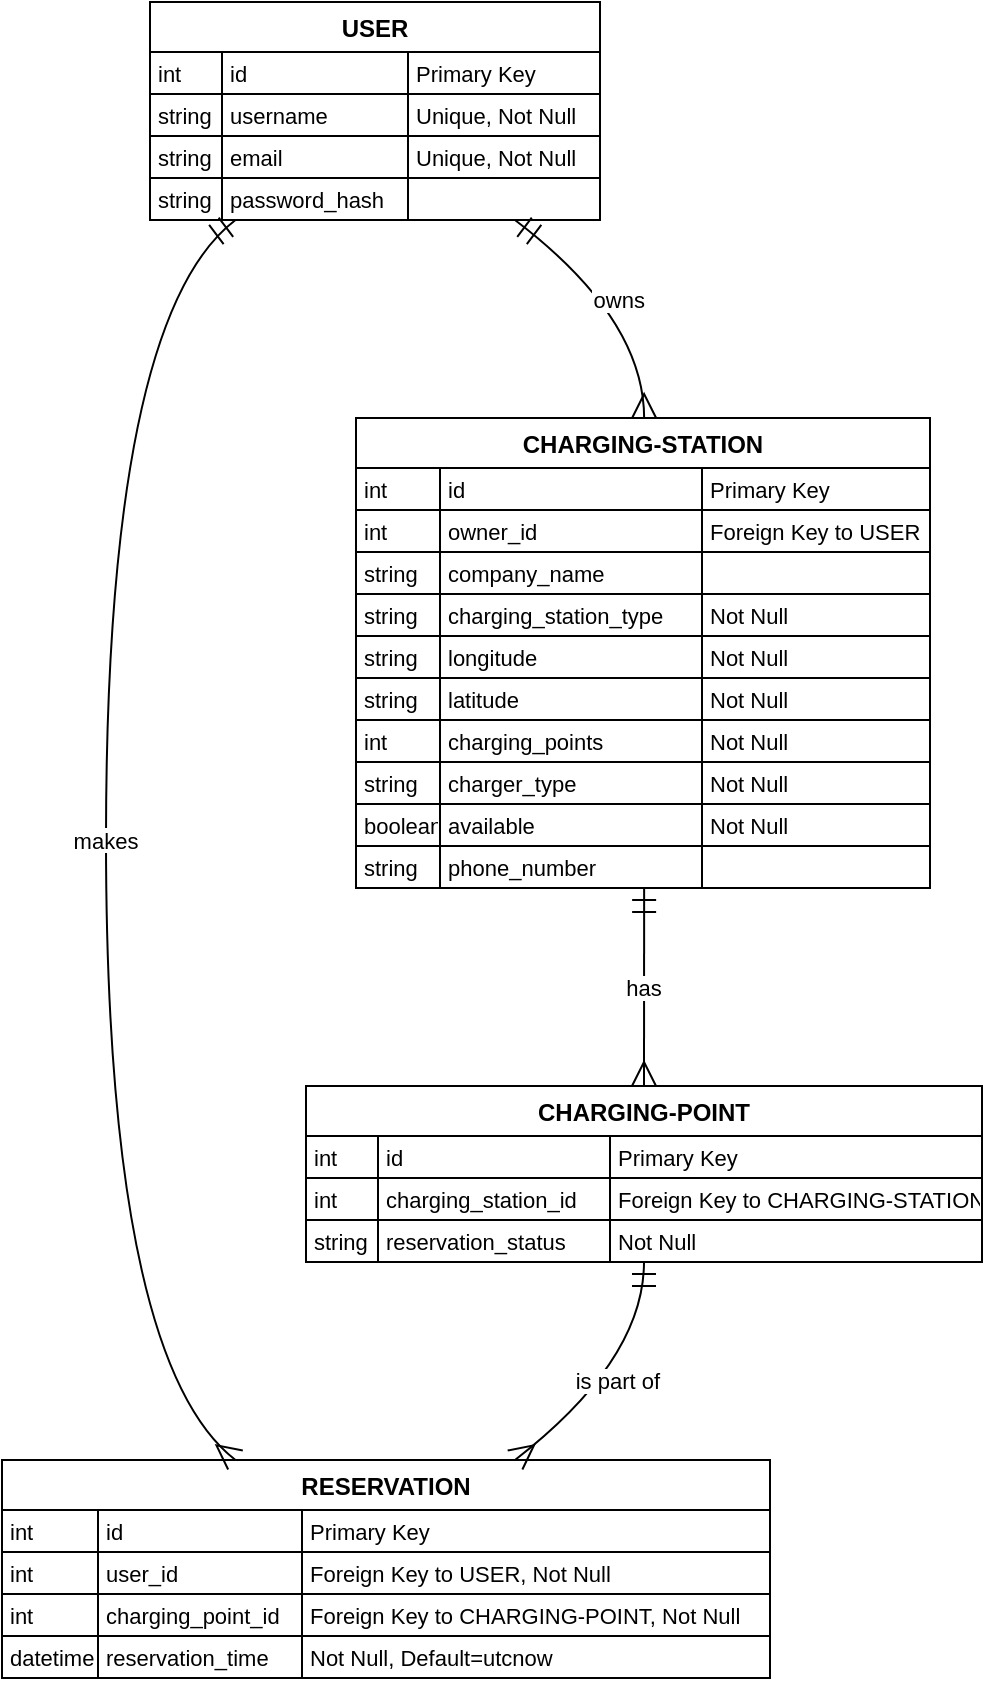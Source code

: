 <mxfile version="24.2.1" type="device">
  <diagram name="Side-1" id="KPZ5sQs39kznx2J9jg2n">
    <mxGraphModel dx="1434" dy="792" grid="1" gridSize="10" guides="1" tooltips="1" connect="1" arrows="1" fold="1" page="1" pageScale="1" pageWidth="827" pageHeight="1169" math="0" shadow="0">
      <root>
        <mxCell id="0" />
        <mxCell id="1" parent="0" />
        <mxCell id="kVqGNSxpuNICF0elfiUI-1" value="USER" style="shape=table;startSize=25;container=1;collapsible=0;childLayout=tableLayout;fixedRows=1;rowLines=1;fontStyle=1;align=center;resizeLast=1;" vertex="1" parent="1">
          <mxGeometry x="224" y="20" width="225" height="109" as="geometry" />
        </mxCell>
        <mxCell id="kVqGNSxpuNICF0elfiUI-2" style="shape=tableRow;horizontal=0;startSize=0;swimlaneHead=0;swimlaneBody=0;fillColor=none;collapsible=0;dropTarget=0;points=[[0,0.5],[1,0.5]];portConstraint=eastwest;top=0;left=0;right=0;bottom=0;" vertex="1" parent="kVqGNSxpuNICF0elfiUI-1">
          <mxGeometry y="25" width="225" height="21" as="geometry" />
        </mxCell>
        <mxCell id="kVqGNSxpuNICF0elfiUI-3" value="int" style="shape=partialRectangle;connectable=0;fillColor=none;top=0;left=0;bottom=0;right=0;align=left;spacingLeft=2;overflow=hidden;fontSize=11;" vertex="1" parent="kVqGNSxpuNICF0elfiUI-2">
          <mxGeometry width="36" height="21" as="geometry">
            <mxRectangle width="36" height="21" as="alternateBounds" />
          </mxGeometry>
        </mxCell>
        <mxCell id="kVqGNSxpuNICF0elfiUI-4" value="id" style="shape=partialRectangle;connectable=0;fillColor=none;top=0;left=0;bottom=0;right=0;align=left;spacingLeft=2;overflow=hidden;fontSize=11;" vertex="1" parent="kVqGNSxpuNICF0elfiUI-2">
          <mxGeometry x="36" width="93" height="21" as="geometry">
            <mxRectangle width="93" height="21" as="alternateBounds" />
          </mxGeometry>
        </mxCell>
        <mxCell id="kVqGNSxpuNICF0elfiUI-5" value="Primary Key" style="shape=partialRectangle;connectable=0;fillColor=none;top=0;left=0;bottom=0;right=0;align=left;spacingLeft=2;overflow=hidden;fontSize=11;" vertex="1" parent="kVqGNSxpuNICF0elfiUI-2">
          <mxGeometry x="129" width="96" height="21" as="geometry">
            <mxRectangle width="96" height="21" as="alternateBounds" />
          </mxGeometry>
        </mxCell>
        <mxCell id="kVqGNSxpuNICF0elfiUI-6" style="shape=tableRow;horizontal=0;startSize=0;swimlaneHead=0;swimlaneBody=0;fillColor=none;collapsible=0;dropTarget=0;points=[[0,0.5],[1,0.5]];portConstraint=eastwest;top=0;left=0;right=0;bottom=0;" vertex="1" parent="kVqGNSxpuNICF0elfiUI-1">
          <mxGeometry y="46" width="225" height="21" as="geometry" />
        </mxCell>
        <mxCell id="kVqGNSxpuNICF0elfiUI-7" value="string" style="shape=partialRectangle;connectable=0;fillColor=none;top=0;left=0;bottom=0;right=0;align=left;spacingLeft=2;overflow=hidden;fontSize=11;" vertex="1" parent="kVqGNSxpuNICF0elfiUI-6">
          <mxGeometry width="36" height="21" as="geometry">
            <mxRectangle width="36" height="21" as="alternateBounds" />
          </mxGeometry>
        </mxCell>
        <mxCell id="kVqGNSxpuNICF0elfiUI-8" value="username" style="shape=partialRectangle;connectable=0;fillColor=none;top=0;left=0;bottom=0;right=0;align=left;spacingLeft=2;overflow=hidden;fontSize=11;" vertex="1" parent="kVqGNSxpuNICF0elfiUI-6">
          <mxGeometry x="36" width="93" height="21" as="geometry">
            <mxRectangle width="93" height="21" as="alternateBounds" />
          </mxGeometry>
        </mxCell>
        <mxCell id="kVqGNSxpuNICF0elfiUI-9" value="Unique, Not Null" style="shape=partialRectangle;connectable=0;fillColor=none;top=0;left=0;bottom=0;right=0;align=left;spacingLeft=2;overflow=hidden;fontSize=11;" vertex="1" parent="kVqGNSxpuNICF0elfiUI-6">
          <mxGeometry x="129" width="96" height="21" as="geometry">
            <mxRectangle width="96" height="21" as="alternateBounds" />
          </mxGeometry>
        </mxCell>
        <mxCell id="kVqGNSxpuNICF0elfiUI-10" style="shape=tableRow;horizontal=0;startSize=0;swimlaneHead=0;swimlaneBody=0;fillColor=none;collapsible=0;dropTarget=0;points=[[0,0.5],[1,0.5]];portConstraint=eastwest;top=0;left=0;right=0;bottom=0;" vertex="1" parent="kVqGNSxpuNICF0elfiUI-1">
          <mxGeometry y="67" width="225" height="21" as="geometry" />
        </mxCell>
        <mxCell id="kVqGNSxpuNICF0elfiUI-11" value="string" style="shape=partialRectangle;connectable=0;fillColor=none;top=0;left=0;bottom=0;right=0;align=left;spacingLeft=2;overflow=hidden;fontSize=11;" vertex="1" parent="kVqGNSxpuNICF0elfiUI-10">
          <mxGeometry width="36" height="21" as="geometry">
            <mxRectangle width="36" height="21" as="alternateBounds" />
          </mxGeometry>
        </mxCell>
        <mxCell id="kVqGNSxpuNICF0elfiUI-12" value="email" style="shape=partialRectangle;connectable=0;fillColor=none;top=0;left=0;bottom=0;right=0;align=left;spacingLeft=2;overflow=hidden;fontSize=11;" vertex="1" parent="kVqGNSxpuNICF0elfiUI-10">
          <mxGeometry x="36" width="93" height="21" as="geometry">
            <mxRectangle width="93" height="21" as="alternateBounds" />
          </mxGeometry>
        </mxCell>
        <mxCell id="kVqGNSxpuNICF0elfiUI-13" value="Unique, Not Null" style="shape=partialRectangle;connectable=0;fillColor=none;top=0;left=0;bottom=0;right=0;align=left;spacingLeft=2;overflow=hidden;fontSize=11;" vertex="1" parent="kVqGNSxpuNICF0elfiUI-10">
          <mxGeometry x="129" width="96" height="21" as="geometry">
            <mxRectangle width="96" height="21" as="alternateBounds" />
          </mxGeometry>
        </mxCell>
        <mxCell id="kVqGNSxpuNICF0elfiUI-14" style="shape=tableRow;horizontal=0;startSize=0;swimlaneHead=0;swimlaneBody=0;fillColor=none;collapsible=0;dropTarget=0;points=[[0,0.5],[1,0.5]];portConstraint=eastwest;top=0;left=0;right=0;bottom=0;" vertex="1" parent="kVqGNSxpuNICF0elfiUI-1">
          <mxGeometry y="88" width="225" height="21" as="geometry" />
        </mxCell>
        <mxCell id="kVqGNSxpuNICF0elfiUI-15" value="string" style="shape=partialRectangle;connectable=0;fillColor=none;top=0;left=0;bottom=0;right=0;align=left;spacingLeft=2;overflow=hidden;fontSize=11;" vertex="1" parent="kVqGNSxpuNICF0elfiUI-14">
          <mxGeometry width="36" height="21" as="geometry">
            <mxRectangle width="36" height="21" as="alternateBounds" />
          </mxGeometry>
        </mxCell>
        <mxCell id="kVqGNSxpuNICF0elfiUI-16" value="password_hash" style="shape=partialRectangle;connectable=0;fillColor=none;top=0;left=0;bottom=0;right=0;align=left;spacingLeft=2;overflow=hidden;fontSize=11;" vertex="1" parent="kVqGNSxpuNICF0elfiUI-14">
          <mxGeometry x="36" width="93" height="21" as="geometry">
            <mxRectangle width="93" height="21" as="alternateBounds" />
          </mxGeometry>
        </mxCell>
        <mxCell id="kVqGNSxpuNICF0elfiUI-17" value="" style="shape=partialRectangle;connectable=0;fillColor=none;top=0;left=0;bottom=0;right=0;align=left;spacingLeft=2;overflow=hidden;fontSize=11;" vertex="1" parent="kVqGNSxpuNICF0elfiUI-14">
          <mxGeometry x="129" width="96" height="21" as="geometry">
            <mxRectangle width="96" height="21" as="alternateBounds" />
          </mxGeometry>
        </mxCell>
        <mxCell id="kVqGNSxpuNICF0elfiUI-18" value="CHARGING-STATION" style="shape=table;startSize=25;container=1;collapsible=0;childLayout=tableLayout;fixedRows=1;rowLines=1;fontStyle=1;align=center;resizeLast=1;" vertex="1" parent="1">
          <mxGeometry x="327" y="228" width="287" height="235" as="geometry" />
        </mxCell>
        <mxCell id="kVqGNSxpuNICF0elfiUI-19" style="shape=tableRow;horizontal=0;startSize=0;swimlaneHead=0;swimlaneBody=0;fillColor=none;collapsible=0;dropTarget=0;points=[[0,0.5],[1,0.5]];portConstraint=eastwest;top=0;left=0;right=0;bottom=0;" vertex="1" parent="kVqGNSxpuNICF0elfiUI-18">
          <mxGeometry y="25" width="287" height="21" as="geometry" />
        </mxCell>
        <mxCell id="kVqGNSxpuNICF0elfiUI-20" value="int" style="shape=partialRectangle;connectable=0;fillColor=none;top=0;left=0;bottom=0;right=0;align=left;spacingLeft=2;overflow=hidden;fontSize=11;" vertex="1" parent="kVqGNSxpuNICF0elfiUI-19">
          <mxGeometry width="42" height="21" as="geometry">
            <mxRectangle width="42" height="21" as="alternateBounds" />
          </mxGeometry>
        </mxCell>
        <mxCell id="kVqGNSxpuNICF0elfiUI-21" value="id" style="shape=partialRectangle;connectable=0;fillColor=none;top=0;left=0;bottom=0;right=0;align=left;spacingLeft=2;overflow=hidden;fontSize=11;" vertex="1" parent="kVqGNSxpuNICF0elfiUI-19">
          <mxGeometry x="42" width="131" height="21" as="geometry">
            <mxRectangle width="131" height="21" as="alternateBounds" />
          </mxGeometry>
        </mxCell>
        <mxCell id="kVqGNSxpuNICF0elfiUI-22" value="Primary Key" style="shape=partialRectangle;connectable=0;fillColor=none;top=0;left=0;bottom=0;right=0;align=left;spacingLeft=2;overflow=hidden;fontSize=11;" vertex="1" parent="kVqGNSxpuNICF0elfiUI-19">
          <mxGeometry x="173" width="114" height="21" as="geometry">
            <mxRectangle width="114" height="21" as="alternateBounds" />
          </mxGeometry>
        </mxCell>
        <mxCell id="kVqGNSxpuNICF0elfiUI-23" style="shape=tableRow;horizontal=0;startSize=0;swimlaneHead=0;swimlaneBody=0;fillColor=none;collapsible=0;dropTarget=0;points=[[0,0.5],[1,0.5]];portConstraint=eastwest;top=0;left=0;right=0;bottom=0;" vertex="1" parent="kVqGNSxpuNICF0elfiUI-18">
          <mxGeometry y="46" width="287" height="21" as="geometry" />
        </mxCell>
        <mxCell id="kVqGNSxpuNICF0elfiUI-24" value="int" style="shape=partialRectangle;connectable=0;fillColor=none;top=0;left=0;bottom=0;right=0;align=left;spacingLeft=2;overflow=hidden;fontSize=11;" vertex="1" parent="kVqGNSxpuNICF0elfiUI-23">
          <mxGeometry width="42" height="21" as="geometry">
            <mxRectangle width="42" height="21" as="alternateBounds" />
          </mxGeometry>
        </mxCell>
        <mxCell id="kVqGNSxpuNICF0elfiUI-25" value="owner_id" style="shape=partialRectangle;connectable=0;fillColor=none;top=0;left=0;bottom=0;right=0;align=left;spacingLeft=2;overflow=hidden;fontSize=11;" vertex="1" parent="kVqGNSxpuNICF0elfiUI-23">
          <mxGeometry x="42" width="131" height="21" as="geometry">
            <mxRectangle width="131" height="21" as="alternateBounds" />
          </mxGeometry>
        </mxCell>
        <mxCell id="kVqGNSxpuNICF0elfiUI-26" value="Foreign Key to USER" style="shape=partialRectangle;connectable=0;fillColor=none;top=0;left=0;bottom=0;right=0;align=left;spacingLeft=2;overflow=hidden;fontSize=11;" vertex="1" parent="kVqGNSxpuNICF0elfiUI-23">
          <mxGeometry x="173" width="114" height="21" as="geometry">
            <mxRectangle width="114" height="21" as="alternateBounds" />
          </mxGeometry>
        </mxCell>
        <mxCell id="kVqGNSxpuNICF0elfiUI-27" style="shape=tableRow;horizontal=0;startSize=0;swimlaneHead=0;swimlaneBody=0;fillColor=none;collapsible=0;dropTarget=0;points=[[0,0.5],[1,0.5]];portConstraint=eastwest;top=0;left=0;right=0;bottom=0;" vertex="1" parent="kVqGNSxpuNICF0elfiUI-18">
          <mxGeometry y="67" width="287" height="21" as="geometry" />
        </mxCell>
        <mxCell id="kVqGNSxpuNICF0elfiUI-28" value="string" style="shape=partialRectangle;connectable=0;fillColor=none;top=0;left=0;bottom=0;right=0;align=left;spacingLeft=2;overflow=hidden;fontSize=11;" vertex="1" parent="kVqGNSxpuNICF0elfiUI-27">
          <mxGeometry width="42" height="21" as="geometry">
            <mxRectangle width="42" height="21" as="alternateBounds" />
          </mxGeometry>
        </mxCell>
        <mxCell id="kVqGNSxpuNICF0elfiUI-29" value="company_name" style="shape=partialRectangle;connectable=0;fillColor=none;top=0;left=0;bottom=0;right=0;align=left;spacingLeft=2;overflow=hidden;fontSize=11;" vertex="1" parent="kVqGNSxpuNICF0elfiUI-27">
          <mxGeometry x="42" width="131" height="21" as="geometry">
            <mxRectangle width="131" height="21" as="alternateBounds" />
          </mxGeometry>
        </mxCell>
        <mxCell id="kVqGNSxpuNICF0elfiUI-30" value="" style="shape=partialRectangle;connectable=0;fillColor=none;top=0;left=0;bottom=0;right=0;align=left;spacingLeft=2;overflow=hidden;fontSize=11;" vertex="1" parent="kVqGNSxpuNICF0elfiUI-27">
          <mxGeometry x="173" width="114" height="21" as="geometry">
            <mxRectangle width="114" height="21" as="alternateBounds" />
          </mxGeometry>
        </mxCell>
        <mxCell id="kVqGNSxpuNICF0elfiUI-31" style="shape=tableRow;horizontal=0;startSize=0;swimlaneHead=0;swimlaneBody=0;fillColor=none;collapsible=0;dropTarget=0;points=[[0,0.5],[1,0.5]];portConstraint=eastwest;top=0;left=0;right=0;bottom=0;" vertex="1" parent="kVqGNSxpuNICF0elfiUI-18">
          <mxGeometry y="88" width="287" height="21" as="geometry" />
        </mxCell>
        <mxCell id="kVqGNSxpuNICF0elfiUI-32" value="string" style="shape=partialRectangle;connectable=0;fillColor=none;top=0;left=0;bottom=0;right=0;align=left;spacingLeft=2;overflow=hidden;fontSize=11;" vertex="1" parent="kVqGNSxpuNICF0elfiUI-31">
          <mxGeometry width="42" height="21" as="geometry">
            <mxRectangle width="42" height="21" as="alternateBounds" />
          </mxGeometry>
        </mxCell>
        <mxCell id="kVqGNSxpuNICF0elfiUI-33" value="charging_station_type" style="shape=partialRectangle;connectable=0;fillColor=none;top=0;left=0;bottom=0;right=0;align=left;spacingLeft=2;overflow=hidden;fontSize=11;" vertex="1" parent="kVqGNSxpuNICF0elfiUI-31">
          <mxGeometry x="42" width="131" height="21" as="geometry">
            <mxRectangle width="131" height="21" as="alternateBounds" />
          </mxGeometry>
        </mxCell>
        <mxCell id="kVqGNSxpuNICF0elfiUI-34" value="Not Null" style="shape=partialRectangle;connectable=0;fillColor=none;top=0;left=0;bottom=0;right=0;align=left;spacingLeft=2;overflow=hidden;fontSize=11;" vertex="1" parent="kVqGNSxpuNICF0elfiUI-31">
          <mxGeometry x="173" width="114" height="21" as="geometry">
            <mxRectangle width="114" height="21" as="alternateBounds" />
          </mxGeometry>
        </mxCell>
        <mxCell id="kVqGNSxpuNICF0elfiUI-35" style="shape=tableRow;horizontal=0;startSize=0;swimlaneHead=0;swimlaneBody=0;fillColor=none;collapsible=0;dropTarget=0;points=[[0,0.5],[1,0.5]];portConstraint=eastwest;top=0;left=0;right=0;bottom=0;" vertex="1" parent="kVqGNSxpuNICF0elfiUI-18">
          <mxGeometry y="109" width="287" height="21" as="geometry" />
        </mxCell>
        <mxCell id="kVqGNSxpuNICF0elfiUI-36" value="string" style="shape=partialRectangle;connectable=0;fillColor=none;top=0;left=0;bottom=0;right=0;align=left;spacingLeft=2;overflow=hidden;fontSize=11;" vertex="1" parent="kVqGNSxpuNICF0elfiUI-35">
          <mxGeometry width="42" height="21" as="geometry">
            <mxRectangle width="42" height="21" as="alternateBounds" />
          </mxGeometry>
        </mxCell>
        <mxCell id="kVqGNSxpuNICF0elfiUI-37" value="longitude" style="shape=partialRectangle;connectable=0;fillColor=none;top=0;left=0;bottom=0;right=0;align=left;spacingLeft=2;overflow=hidden;fontSize=11;" vertex="1" parent="kVqGNSxpuNICF0elfiUI-35">
          <mxGeometry x="42" width="131" height="21" as="geometry">
            <mxRectangle width="131" height="21" as="alternateBounds" />
          </mxGeometry>
        </mxCell>
        <mxCell id="kVqGNSxpuNICF0elfiUI-38" value="Not Null" style="shape=partialRectangle;connectable=0;fillColor=none;top=0;left=0;bottom=0;right=0;align=left;spacingLeft=2;overflow=hidden;fontSize=11;" vertex="1" parent="kVqGNSxpuNICF0elfiUI-35">
          <mxGeometry x="173" width="114" height="21" as="geometry">
            <mxRectangle width="114" height="21" as="alternateBounds" />
          </mxGeometry>
        </mxCell>
        <mxCell id="kVqGNSxpuNICF0elfiUI-39" style="shape=tableRow;horizontal=0;startSize=0;swimlaneHead=0;swimlaneBody=0;fillColor=none;collapsible=0;dropTarget=0;points=[[0,0.5],[1,0.5]];portConstraint=eastwest;top=0;left=0;right=0;bottom=0;" vertex="1" parent="kVqGNSxpuNICF0elfiUI-18">
          <mxGeometry y="130" width="287" height="21" as="geometry" />
        </mxCell>
        <mxCell id="kVqGNSxpuNICF0elfiUI-40" value="string" style="shape=partialRectangle;connectable=0;fillColor=none;top=0;left=0;bottom=0;right=0;align=left;spacingLeft=2;overflow=hidden;fontSize=11;" vertex="1" parent="kVqGNSxpuNICF0elfiUI-39">
          <mxGeometry width="42" height="21" as="geometry">
            <mxRectangle width="42" height="21" as="alternateBounds" />
          </mxGeometry>
        </mxCell>
        <mxCell id="kVqGNSxpuNICF0elfiUI-41" value="latitude" style="shape=partialRectangle;connectable=0;fillColor=none;top=0;left=0;bottom=0;right=0;align=left;spacingLeft=2;overflow=hidden;fontSize=11;" vertex="1" parent="kVqGNSxpuNICF0elfiUI-39">
          <mxGeometry x="42" width="131" height="21" as="geometry">
            <mxRectangle width="131" height="21" as="alternateBounds" />
          </mxGeometry>
        </mxCell>
        <mxCell id="kVqGNSxpuNICF0elfiUI-42" value="Not Null" style="shape=partialRectangle;connectable=0;fillColor=none;top=0;left=0;bottom=0;right=0;align=left;spacingLeft=2;overflow=hidden;fontSize=11;" vertex="1" parent="kVqGNSxpuNICF0elfiUI-39">
          <mxGeometry x="173" width="114" height="21" as="geometry">
            <mxRectangle width="114" height="21" as="alternateBounds" />
          </mxGeometry>
        </mxCell>
        <mxCell id="kVqGNSxpuNICF0elfiUI-43" style="shape=tableRow;horizontal=0;startSize=0;swimlaneHead=0;swimlaneBody=0;fillColor=none;collapsible=0;dropTarget=0;points=[[0,0.5],[1,0.5]];portConstraint=eastwest;top=0;left=0;right=0;bottom=0;" vertex="1" parent="kVqGNSxpuNICF0elfiUI-18">
          <mxGeometry y="151" width="287" height="21" as="geometry" />
        </mxCell>
        <mxCell id="kVqGNSxpuNICF0elfiUI-44" value="int" style="shape=partialRectangle;connectable=0;fillColor=none;top=0;left=0;bottom=0;right=0;align=left;spacingLeft=2;overflow=hidden;fontSize=11;" vertex="1" parent="kVqGNSxpuNICF0elfiUI-43">
          <mxGeometry width="42" height="21" as="geometry">
            <mxRectangle width="42" height="21" as="alternateBounds" />
          </mxGeometry>
        </mxCell>
        <mxCell id="kVqGNSxpuNICF0elfiUI-45" value="charging_points" style="shape=partialRectangle;connectable=0;fillColor=none;top=0;left=0;bottom=0;right=0;align=left;spacingLeft=2;overflow=hidden;fontSize=11;" vertex="1" parent="kVqGNSxpuNICF0elfiUI-43">
          <mxGeometry x="42" width="131" height="21" as="geometry">
            <mxRectangle width="131" height="21" as="alternateBounds" />
          </mxGeometry>
        </mxCell>
        <mxCell id="kVqGNSxpuNICF0elfiUI-46" value="Not Null" style="shape=partialRectangle;connectable=0;fillColor=none;top=0;left=0;bottom=0;right=0;align=left;spacingLeft=2;overflow=hidden;fontSize=11;" vertex="1" parent="kVqGNSxpuNICF0elfiUI-43">
          <mxGeometry x="173" width="114" height="21" as="geometry">
            <mxRectangle width="114" height="21" as="alternateBounds" />
          </mxGeometry>
        </mxCell>
        <mxCell id="kVqGNSxpuNICF0elfiUI-47" style="shape=tableRow;horizontal=0;startSize=0;swimlaneHead=0;swimlaneBody=0;fillColor=none;collapsible=0;dropTarget=0;points=[[0,0.5],[1,0.5]];portConstraint=eastwest;top=0;left=0;right=0;bottom=0;" vertex="1" parent="kVqGNSxpuNICF0elfiUI-18">
          <mxGeometry y="172" width="287" height="21" as="geometry" />
        </mxCell>
        <mxCell id="kVqGNSxpuNICF0elfiUI-48" value="string" style="shape=partialRectangle;connectable=0;fillColor=none;top=0;left=0;bottom=0;right=0;align=left;spacingLeft=2;overflow=hidden;fontSize=11;" vertex="1" parent="kVqGNSxpuNICF0elfiUI-47">
          <mxGeometry width="42" height="21" as="geometry">
            <mxRectangle width="42" height="21" as="alternateBounds" />
          </mxGeometry>
        </mxCell>
        <mxCell id="kVqGNSxpuNICF0elfiUI-49" value="charger_type" style="shape=partialRectangle;connectable=0;fillColor=none;top=0;left=0;bottom=0;right=0;align=left;spacingLeft=2;overflow=hidden;fontSize=11;" vertex="1" parent="kVqGNSxpuNICF0elfiUI-47">
          <mxGeometry x="42" width="131" height="21" as="geometry">
            <mxRectangle width="131" height="21" as="alternateBounds" />
          </mxGeometry>
        </mxCell>
        <mxCell id="kVqGNSxpuNICF0elfiUI-50" value="Not Null" style="shape=partialRectangle;connectable=0;fillColor=none;top=0;left=0;bottom=0;right=0;align=left;spacingLeft=2;overflow=hidden;fontSize=11;" vertex="1" parent="kVqGNSxpuNICF0elfiUI-47">
          <mxGeometry x="173" width="114" height="21" as="geometry">
            <mxRectangle width="114" height="21" as="alternateBounds" />
          </mxGeometry>
        </mxCell>
        <mxCell id="kVqGNSxpuNICF0elfiUI-51" style="shape=tableRow;horizontal=0;startSize=0;swimlaneHead=0;swimlaneBody=0;fillColor=none;collapsible=0;dropTarget=0;points=[[0,0.5],[1,0.5]];portConstraint=eastwest;top=0;left=0;right=0;bottom=0;" vertex="1" parent="kVqGNSxpuNICF0elfiUI-18">
          <mxGeometry y="193" width="287" height="21" as="geometry" />
        </mxCell>
        <mxCell id="kVqGNSxpuNICF0elfiUI-52" value="boolean" style="shape=partialRectangle;connectable=0;fillColor=none;top=0;left=0;bottom=0;right=0;align=left;spacingLeft=2;overflow=hidden;fontSize=11;" vertex="1" parent="kVqGNSxpuNICF0elfiUI-51">
          <mxGeometry width="42" height="21" as="geometry">
            <mxRectangle width="42" height="21" as="alternateBounds" />
          </mxGeometry>
        </mxCell>
        <mxCell id="kVqGNSxpuNICF0elfiUI-53" value="available" style="shape=partialRectangle;connectable=0;fillColor=none;top=0;left=0;bottom=0;right=0;align=left;spacingLeft=2;overflow=hidden;fontSize=11;" vertex="1" parent="kVqGNSxpuNICF0elfiUI-51">
          <mxGeometry x="42" width="131" height="21" as="geometry">
            <mxRectangle width="131" height="21" as="alternateBounds" />
          </mxGeometry>
        </mxCell>
        <mxCell id="kVqGNSxpuNICF0elfiUI-54" value="Not Null" style="shape=partialRectangle;connectable=0;fillColor=none;top=0;left=0;bottom=0;right=0;align=left;spacingLeft=2;overflow=hidden;fontSize=11;" vertex="1" parent="kVqGNSxpuNICF0elfiUI-51">
          <mxGeometry x="173" width="114" height="21" as="geometry">
            <mxRectangle width="114" height="21" as="alternateBounds" />
          </mxGeometry>
        </mxCell>
        <mxCell id="kVqGNSxpuNICF0elfiUI-55" style="shape=tableRow;horizontal=0;startSize=0;swimlaneHead=0;swimlaneBody=0;fillColor=none;collapsible=0;dropTarget=0;points=[[0,0.5],[1,0.5]];portConstraint=eastwest;top=0;left=0;right=0;bottom=0;" vertex="1" parent="kVqGNSxpuNICF0elfiUI-18">
          <mxGeometry y="214" width="287" height="21" as="geometry" />
        </mxCell>
        <mxCell id="kVqGNSxpuNICF0elfiUI-56" value="string" style="shape=partialRectangle;connectable=0;fillColor=none;top=0;left=0;bottom=0;right=0;align=left;spacingLeft=2;overflow=hidden;fontSize=11;" vertex="1" parent="kVqGNSxpuNICF0elfiUI-55">
          <mxGeometry width="42" height="21" as="geometry">
            <mxRectangle width="42" height="21" as="alternateBounds" />
          </mxGeometry>
        </mxCell>
        <mxCell id="kVqGNSxpuNICF0elfiUI-57" value="phone_number" style="shape=partialRectangle;connectable=0;fillColor=none;top=0;left=0;bottom=0;right=0;align=left;spacingLeft=2;overflow=hidden;fontSize=11;" vertex="1" parent="kVqGNSxpuNICF0elfiUI-55">
          <mxGeometry x="42" width="131" height="21" as="geometry">
            <mxRectangle width="131" height="21" as="alternateBounds" />
          </mxGeometry>
        </mxCell>
        <mxCell id="kVqGNSxpuNICF0elfiUI-58" value="" style="shape=partialRectangle;connectable=0;fillColor=none;top=0;left=0;bottom=0;right=0;align=left;spacingLeft=2;overflow=hidden;fontSize=11;" vertex="1" parent="kVqGNSxpuNICF0elfiUI-55">
          <mxGeometry x="173" width="114" height="21" as="geometry">
            <mxRectangle width="114" height="21" as="alternateBounds" />
          </mxGeometry>
        </mxCell>
        <mxCell id="kVqGNSxpuNICF0elfiUI-59" value="CHARGING-POINT" style="shape=table;startSize=25;container=1;collapsible=0;childLayout=tableLayout;fixedRows=1;rowLines=1;fontStyle=1;align=center;resizeLast=1;" vertex="1" parent="1">
          <mxGeometry x="302" y="562" width="338" height="88" as="geometry" />
        </mxCell>
        <mxCell id="kVqGNSxpuNICF0elfiUI-60" style="shape=tableRow;horizontal=0;startSize=0;swimlaneHead=0;swimlaneBody=0;fillColor=none;collapsible=0;dropTarget=0;points=[[0,0.5],[1,0.5]];portConstraint=eastwest;top=0;left=0;right=0;bottom=0;" vertex="1" parent="kVqGNSxpuNICF0elfiUI-59">
          <mxGeometry y="25" width="338" height="21" as="geometry" />
        </mxCell>
        <mxCell id="kVqGNSxpuNICF0elfiUI-61" value="int" style="shape=partialRectangle;connectable=0;fillColor=none;top=0;left=0;bottom=0;right=0;align=left;spacingLeft=2;overflow=hidden;fontSize=11;" vertex="1" parent="kVqGNSxpuNICF0elfiUI-60">
          <mxGeometry width="36" height="21" as="geometry">
            <mxRectangle width="36" height="21" as="alternateBounds" />
          </mxGeometry>
        </mxCell>
        <mxCell id="kVqGNSxpuNICF0elfiUI-62" value="id" style="shape=partialRectangle;connectable=0;fillColor=none;top=0;left=0;bottom=0;right=0;align=left;spacingLeft=2;overflow=hidden;fontSize=11;" vertex="1" parent="kVqGNSxpuNICF0elfiUI-60">
          <mxGeometry x="36" width="116" height="21" as="geometry">
            <mxRectangle width="116" height="21" as="alternateBounds" />
          </mxGeometry>
        </mxCell>
        <mxCell id="kVqGNSxpuNICF0elfiUI-63" value="Primary Key" style="shape=partialRectangle;connectable=0;fillColor=none;top=0;left=0;bottom=0;right=0;align=left;spacingLeft=2;overflow=hidden;fontSize=11;" vertex="1" parent="kVqGNSxpuNICF0elfiUI-60">
          <mxGeometry x="152" width="186" height="21" as="geometry">
            <mxRectangle width="186" height="21" as="alternateBounds" />
          </mxGeometry>
        </mxCell>
        <mxCell id="kVqGNSxpuNICF0elfiUI-64" style="shape=tableRow;horizontal=0;startSize=0;swimlaneHead=0;swimlaneBody=0;fillColor=none;collapsible=0;dropTarget=0;points=[[0,0.5],[1,0.5]];portConstraint=eastwest;top=0;left=0;right=0;bottom=0;" vertex="1" parent="kVqGNSxpuNICF0elfiUI-59">
          <mxGeometry y="46" width="338" height="21" as="geometry" />
        </mxCell>
        <mxCell id="kVqGNSxpuNICF0elfiUI-65" value="int" style="shape=partialRectangle;connectable=0;fillColor=none;top=0;left=0;bottom=0;right=0;align=left;spacingLeft=2;overflow=hidden;fontSize=11;" vertex="1" parent="kVqGNSxpuNICF0elfiUI-64">
          <mxGeometry width="36" height="21" as="geometry">
            <mxRectangle width="36" height="21" as="alternateBounds" />
          </mxGeometry>
        </mxCell>
        <mxCell id="kVqGNSxpuNICF0elfiUI-66" value="charging_station_id" style="shape=partialRectangle;connectable=0;fillColor=none;top=0;left=0;bottom=0;right=0;align=left;spacingLeft=2;overflow=hidden;fontSize=11;" vertex="1" parent="kVqGNSxpuNICF0elfiUI-64">
          <mxGeometry x="36" width="116" height="21" as="geometry">
            <mxRectangle width="116" height="21" as="alternateBounds" />
          </mxGeometry>
        </mxCell>
        <mxCell id="kVqGNSxpuNICF0elfiUI-67" value="Foreign Key to CHARGING-STATION" style="shape=partialRectangle;connectable=0;fillColor=none;top=0;left=0;bottom=0;right=0;align=left;spacingLeft=2;overflow=hidden;fontSize=11;" vertex="1" parent="kVqGNSxpuNICF0elfiUI-64">
          <mxGeometry x="152" width="186" height="21" as="geometry">
            <mxRectangle width="186" height="21" as="alternateBounds" />
          </mxGeometry>
        </mxCell>
        <mxCell id="kVqGNSxpuNICF0elfiUI-68" style="shape=tableRow;horizontal=0;startSize=0;swimlaneHead=0;swimlaneBody=0;fillColor=none;collapsible=0;dropTarget=0;points=[[0,0.5],[1,0.5]];portConstraint=eastwest;top=0;left=0;right=0;bottom=0;" vertex="1" parent="kVqGNSxpuNICF0elfiUI-59">
          <mxGeometry y="67" width="338" height="21" as="geometry" />
        </mxCell>
        <mxCell id="kVqGNSxpuNICF0elfiUI-69" value="string" style="shape=partialRectangle;connectable=0;fillColor=none;top=0;left=0;bottom=0;right=0;align=left;spacingLeft=2;overflow=hidden;fontSize=11;" vertex="1" parent="kVqGNSxpuNICF0elfiUI-68">
          <mxGeometry width="36" height="21" as="geometry">
            <mxRectangle width="36" height="21" as="alternateBounds" />
          </mxGeometry>
        </mxCell>
        <mxCell id="kVqGNSxpuNICF0elfiUI-70" value="reservation_status" style="shape=partialRectangle;connectable=0;fillColor=none;top=0;left=0;bottom=0;right=0;align=left;spacingLeft=2;overflow=hidden;fontSize=11;" vertex="1" parent="kVqGNSxpuNICF0elfiUI-68">
          <mxGeometry x="36" width="116" height="21" as="geometry">
            <mxRectangle width="116" height="21" as="alternateBounds" />
          </mxGeometry>
        </mxCell>
        <mxCell id="kVqGNSxpuNICF0elfiUI-71" value="Not Null" style="shape=partialRectangle;connectable=0;fillColor=none;top=0;left=0;bottom=0;right=0;align=left;spacingLeft=2;overflow=hidden;fontSize=11;" vertex="1" parent="kVqGNSxpuNICF0elfiUI-68">
          <mxGeometry x="152" width="186" height="21" as="geometry">
            <mxRectangle width="186" height="21" as="alternateBounds" />
          </mxGeometry>
        </mxCell>
        <mxCell id="kVqGNSxpuNICF0elfiUI-72" value="RESERVATION" style="shape=table;startSize=25;container=1;collapsible=0;childLayout=tableLayout;fixedRows=1;rowLines=1;fontStyle=1;align=center;resizeLast=1;" vertex="1" parent="1">
          <mxGeometry x="150" y="749" width="384" height="109" as="geometry" />
        </mxCell>
        <mxCell id="kVqGNSxpuNICF0elfiUI-73" style="shape=tableRow;horizontal=0;startSize=0;swimlaneHead=0;swimlaneBody=0;fillColor=none;collapsible=0;dropTarget=0;points=[[0,0.5],[1,0.5]];portConstraint=eastwest;top=0;left=0;right=0;bottom=0;" vertex="1" parent="kVqGNSxpuNICF0elfiUI-72">
          <mxGeometry y="25" width="384" height="21" as="geometry" />
        </mxCell>
        <mxCell id="kVqGNSxpuNICF0elfiUI-74" value="int" style="shape=partialRectangle;connectable=0;fillColor=none;top=0;left=0;bottom=0;right=0;align=left;spacingLeft=2;overflow=hidden;fontSize=11;" vertex="1" parent="kVqGNSxpuNICF0elfiUI-73">
          <mxGeometry width="48" height="21" as="geometry">
            <mxRectangle width="48" height="21" as="alternateBounds" />
          </mxGeometry>
        </mxCell>
        <mxCell id="kVqGNSxpuNICF0elfiUI-75" value="id" style="shape=partialRectangle;connectable=0;fillColor=none;top=0;left=0;bottom=0;right=0;align=left;spacingLeft=2;overflow=hidden;fontSize=11;" vertex="1" parent="kVqGNSxpuNICF0elfiUI-73">
          <mxGeometry x="48" width="102" height="21" as="geometry">
            <mxRectangle width="102" height="21" as="alternateBounds" />
          </mxGeometry>
        </mxCell>
        <mxCell id="kVqGNSxpuNICF0elfiUI-76" value="Primary Key" style="shape=partialRectangle;connectable=0;fillColor=none;top=0;left=0;bottom=0;right=0;align=left;spacingLeft=2;overflow=hidden;fontSize=11;" vertex="1" parent="kVqGNSxpuNICF0elfiUI-73">
          <mxGeometry x="150" width="234" height="21" as="geometry">
            <mxRectangle width="234" height="21" as="alternateBounds" />
          </mxGeometry>
        </mxCell>
        <mxCell id="kVqGNSxpuNICF0elfiUI-77" style="shape=tableRow;horizontal=0;startSize=0;swimlaneHead=0;swimlaneBody=0;fillColor=none;collapsible=0;dropTarget=0;points=[[0,0.5],[1,0.5]];portConstraint=eastwest;top=0;left=0;right=0;bottom=0;" vertex="1" parent="kVqGNSxpuNICF0elfiUI-72">
          <mxGeometry y="46" width="384" height="21" as="geometry" />
        </mxCell>
        <mxCell id="kVqGNSxpuNICF0elfiUI-78" value="int" style="shape=partialRectangle;connectable=0;fillColor=none;top=0;left=0;bottom=0;right=0;align=left;spacingLeft=2;overflow=hidden;fontSize=11;" vertex="1" parent="kVqGNSxpuNICF0elfiUI-77">
          <mxGeometry width="48" height="21" as="geometry">
            <mxRectangle width="48" height="21" as="alternateBounds" />
          </mxGeometry>
        </mxCell>
        <mxCell id="kVqGNSxpuNICF0elfiUI-79" value="user_id" style="shape=partialRectangle;connectable=0;fillColor=none;top=0;left=0;bottom=0;right=0;align=left;spacingLeft=2;overflow=hidden;fontSize=11;" vertex="1" parent="kVqGNSxpuNICF0elfiUI-77">
          <mxGeometry x="48" width="102" height="21" as="geometry">
            <mxRectangle width="102" height="21" as="alternateBounds" />
          </mxGeometry>
        </mxCell>
        <mxCell id="kVqGNSxpuNICF0elfiUI-80" value="Foreign Key to USER, Not Null" style="shape=partialRectangle;connectable=0;fillColor=none;top=0;left=0;bottom=0;right=0;align=left;spacingLeft=2;overflow=hidden;fontSize=11;" vertex="1" parent="kVqGNSxpuNICF0elfiUI-77">
          <mxGeometry x="150" width="234" height="21" as="geometry">
            <mxRectangle width="234" height="21" as="alternateBounds" />
          </mxGeometry>
        </mxCell>
        <mxCell id="kVqGNSxpuNICF0elfiUI-81" style="shape=tableRow;horizontal=0;startSize=0;swimlaneHead=0;swimlaneBody=0;fillColor=none;collapsible=0;dropTarget=0;points=[[0,0.5],[1,0.5]];portConstraint=eastwest;top=0;left=0;right=0;bottom=0;" vertex="1" parent="kVqGNSxpuNICF0elfiUI-72">
          <mxGeometry y="67" width="384" height="21" as="geometry" />
        </mxCell>
        <mxCell id="kVqGNSxpuNICF0elfiUI-82" value="int" style="shape=partialRectangle;connectable=0;fillColor=none;top=0;left=0;bottom=0;right=0;align=left;spacingLeft=2;overflow=hidden;fontSize=11;" vertex="1" parent="kVqGNSxpuNICF0elfiUI-81">
          <mxGeometry width="48" height="21" as="geometry">
            <mxRectangle width="48" height="21" as="alternateBounds" />
          </mxGeometry>
        </mxCell>
        <mxCell id="kVqGNSxpuNICF0elfiUI-83" value="charging_point_id" style="shape=partialRectangle;connectable=0;fillColor=none;top=0;left=0;bottom=0;right=0;align=left;spacingLeft=2;overflow=hidden;fontSize=11;" vertex="1" parent="kVqGNSxpuNICF0elfiUI-81">
          <mxGeometry x="48" width="102" height="21" as="geometry">
            <mxRectangle width="102" height="21" as="alternateBounds" />
          </mxGeometry>
        </mxCell>
        <mxCell id="kVqGNSxpuNICF0elfiUI-84" value="Foreign Key to CHARGING-POINT, Not Null" style="shape=partialRectangle;connectable=0;fillColor=none;top=0;left=0;bottom=0;right=0;align=left;spacingLeft=2;overflow=hidden;fontSize=11;" vertex="1" parent="kVqGNSxpuNICF0elfiUI-81">
          <mxGeometry x="150" width="234" height="21" as="geometry">
            <mxRectangle width="234" height="21" as="alternateBounds" />
          </mxGeometry>
        </mxCell>
        <mxCell id="kVqGNSxpuNICF0elfiUI-85" style="shape=tableRow;horizontal=0;startSize=0;swimlaneHead=0;swimlaneBody=0;fillColor=none;collapsible=0;dropTarget=0;points=[[0,0.5],[1,0.5]];portConstraint=eastwest;top=0;left=0;right=0;bottom=0;" vertex="1" parent="kVqGNSxpuNICF0elfiUI-72">
          <mxGeometry y="88" width="384" height="21" as="geometry" />
        </mxCell>
        <mxCell id="kVqGNSxpuNICF0elfiUI-86" value="datetime" style="shape=partialRectangle;connectable=0;fillColor=none;top=0;left=0;bottom=0;right=0;align=left;spacingLeft=2;overflow=hidden;fontSize=11;" vertex="1" parent="kVqGNSxpuNICF0elfiUI-85">
          <mxGeometry width="48" height="21" as="geometry">
            <mxRectangle width="48" height="21" as="alternateBounds" />
          </mxGeometry>
        </mxCell>
        <mxCell id="kVqGNSxpuNICF0elfiUI-87" value="reservation_time" style="shape=partialRectangle;connectable=0;fillColor=none;top=0;left=0;bottom=0;right=0;align=left;spacingLeft=2;overflow=hidden;fontSize=11;" vertex="1" parent="kVqGNSxpuNICF0elfiUI-85">
          <mxGeometry x="48" width="102" height="21" as="geometry">
            <mxRectangle width="102" height="21" as="alternateBounds" />
          </mxGeometry>
        </mxCell>
        <mxCell id="kVqGNSxpuNICF0elfiUI-88" value="Not Null, Default=utcnow" style="shape=partialRectangle;connectable=0;fillColor=none;top=0;left=0;bottom=0;right=0;align=left;spacingLeft=2;overflow=hidden;fontSize=11;" vertex="1" parent="kVqGNSxpuNICF0elfiUI-85">
          <mxGeometry x="150" width="234" height="21" as="geometry">
            <mxRectangle width="234" height="21" as="alternateBounds" />
          </mxGeometry>
        </mxCell>
        <mxCell id="kVqGNSxpuNICF0elfiUI-89" value="owns" style="curved=1;startArrow=ERmandOne;startSize=10;;endArrow=ERmany;endSize=10;;exitX=0.811;exitY=1;entryX=0.502;entryY=0;rounded=0;" edge="1" parent="1" source="kVqGNSxpuNICF0elfiUI-1" target="kVqGNSxpuNICF0elfiUI-18">
          <mxGeometry relative="1" as="geometry">
            <Array as="points">
              <mxPoint x="471" y="178" />
            </Array>
          </mxGeometry>
        </mxCell>
        <mxCell id="kVqGNSxpuNICF0elfiUI-90" value="has" style="curved=1;startArrow=ERmandOne;startSize=10;;endArrow=ERmany;endSize=10;;exitX=0.502;exitY=1;entryX=0.5;entryY=0;rounded=0;" edge="1" parent="1" source="kVqGNSxpuNICF0elfiUI-18" target="kVqGNSxpuNICF0elfiUI-59">
          <mxGeometry relative="1" as="geometry">
            <Array as="points" />
          </mxGeometry>
        </mxCell>
        <mxCell id="kVqGNSxpuNICF0elfiUI-91" value="makes" style="curved=1;startArrow=ERmandOne;startSize=10;;endArrow=ERmany;endSize=10;;exitX=0.19;exitY=1;entryX=0.304;entryY=0;rounded=0;" edge="1" parent="1" source="kVqGNSxpuNICF0elfiUI-1" target="kVqGNSxpuNICF0elfiUI-72">
          <mxGeometry relative="1" as="geometry">
            <Array as="points">
              <mxPoint x="202" y="178" />
              <mxPoint x="202" y="699" />
            </Array>
          </mxGeometry>
        </mxCell>
        <mxCell id="kVqGNSxpuNICF0elfiUI-92" value="is part of" style="curved=1;startArrow=ERmandOne;startSize=10;;endArrow=ERmany;endSize=10;;exitX=0.5;exitY=1;entryX=0.668;entryY=0;rounded=0;" edge="1" parent="1" source="kVqGNSxpuNICF0elfiUI-59" target="kVqGNSxpuNICF0elfiUI-72">
          <mxGeometry relative="1" as="geometry">
            <Array as="points">
              <mxPoint x="471" y="699" />
            </Array>
          </mxGeometry>
        </mxCell>
      </root>
    </mxGraphModel>
  </diagram>
</mxfile>
